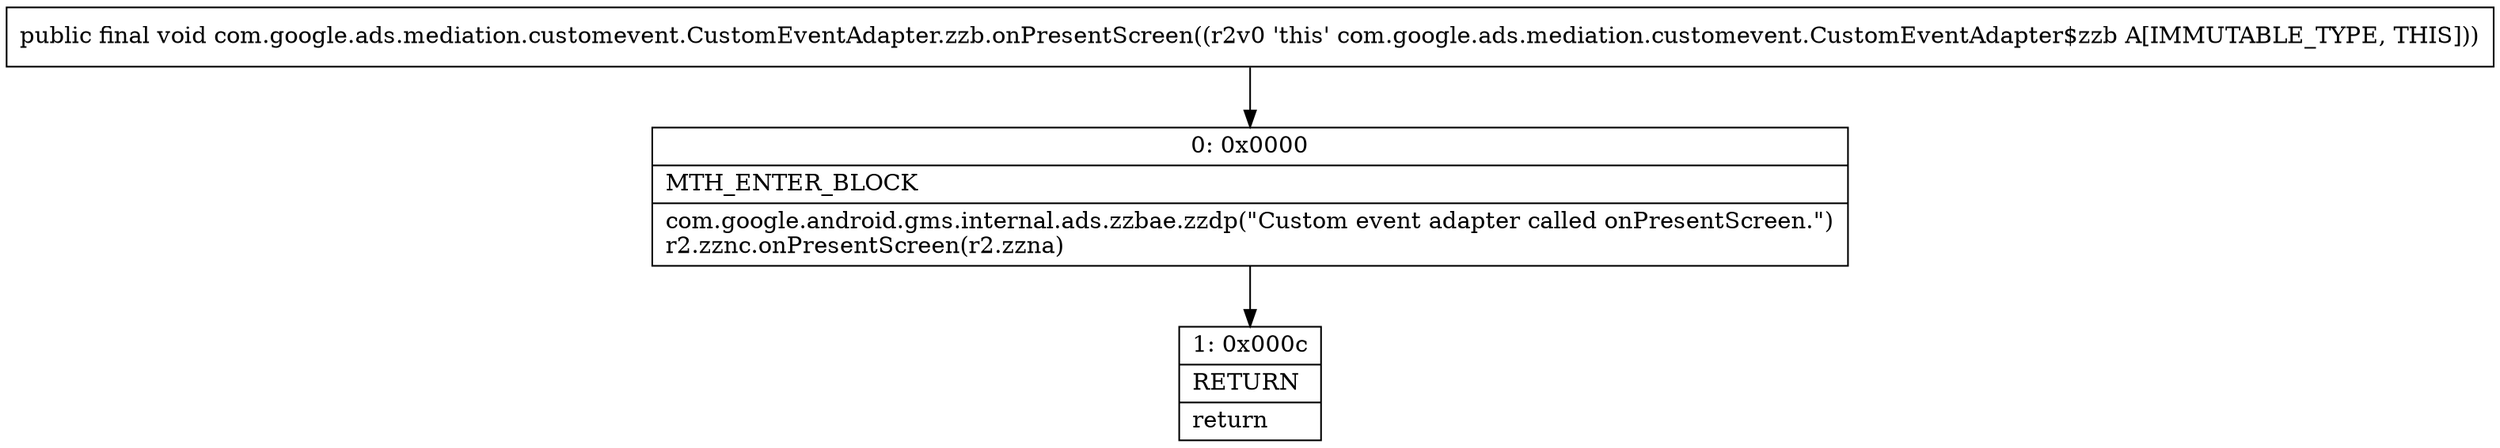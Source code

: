 digraph "CFG forcom.google.ads.mediation.customevent.CustomEventAdapter.zzb.onPresentScreen()V" {
Node_0 [shape=record,label="{0\:\ 0x0000|MTH_ENTER_BLOCK\l|com.google.android.gms.internal.ads.zzbae.zzdp(\"Custom event adapter called onPresentScreen.\")\lr2.zznc.onPresentScreen(r2.zzna)\l}"];
Node_1 [shape=record,label="{1\:\ 0x000c|RETURN\l|return\l}"];
MethodNode[shape=record,label="{public final void com.google.ads.mediation.customevent.CustomEventAdapter.zzb.onPresentScreen((r2v0 'this' com.google.ads.mediation.customevent.CustomEventAdapter$zzb A[IMMUTABLE_TYPE, THIS])) }"];
MethodNode -> Node_0;
Node_0 -> Node_1;
}

